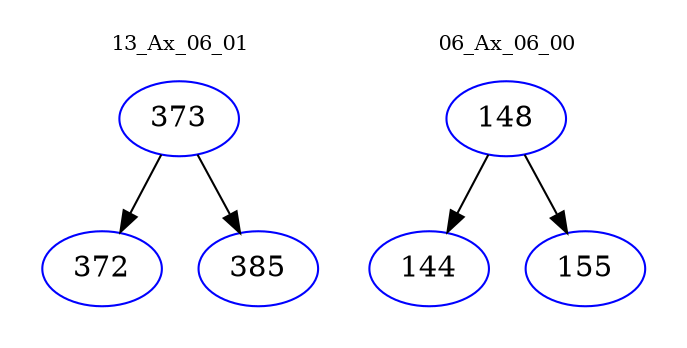 digraph{
subgraph cluster_0 {
color = white
label = "13_Ax_06_01";
fontsize=10;
T0_373 [label="373", color="blue"]
T0_373 -> T0_372 [color="black"]
T0_372 [label="372", color="blue"]
T0_373 -> T0_385 [color="black"]
T0_385 [label="385", color="blue"]
}
subgraph cluster_1 {
color = white
label = "06_Ax_06_00";
fontsize=10;
T1_148 [label="148", color="blue"]
T1_148 -> T1_144 [color="black"]
T1_144 [label="144", color="blue"]
T1_148 -> T1_155 [color="black"]
T1_155 [label="155", color="blue"]
}
}
